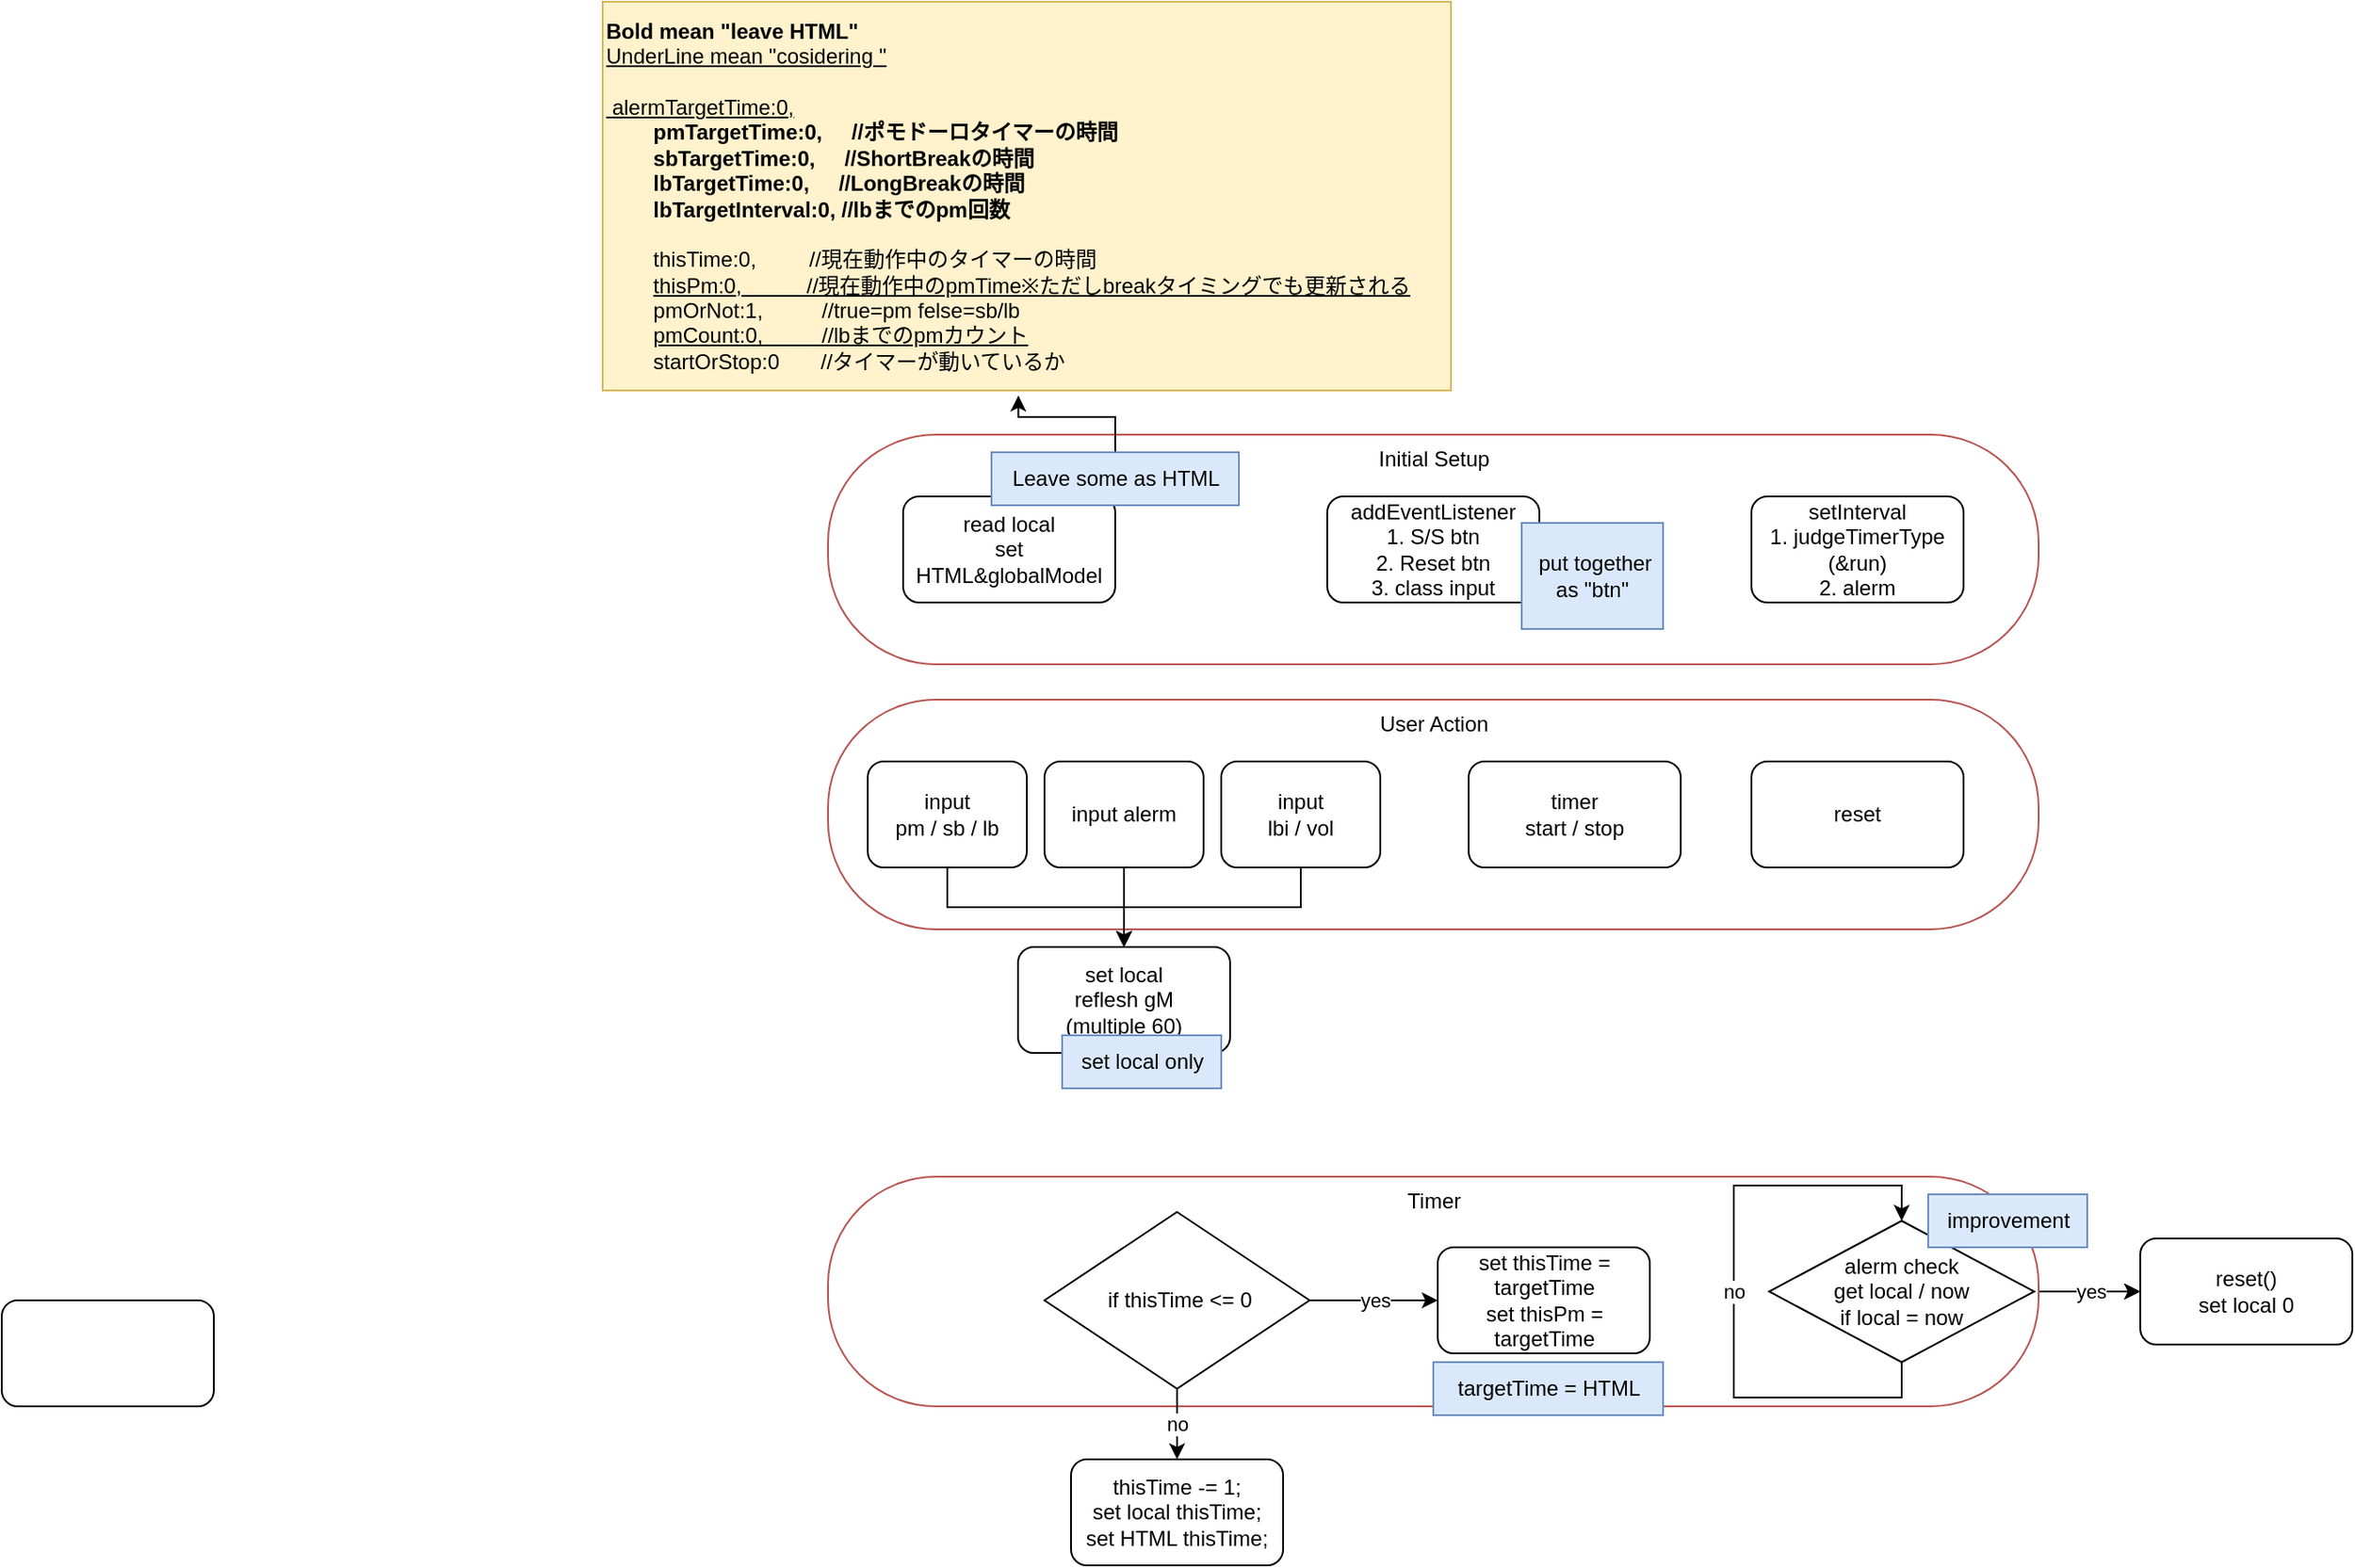 <mxfile version="21.2.9" type="github">
  <diagram id="C5RBs43oDa-KdzZeNtuy" name="Page-1">
    <mxGraphModel dx="1877" dy="1758" grid="1" gridSize="10" guides="1" tooltips="1" connect="1" arrows="1" fold="1" page="1" pageScale="1" pageWidth="827" pageHeight="1169" math="0" shadow="0">
      <root>
        <mxCell id="WIyWlLk6GJQsqaUBKTNV-0" />
        <mxCell id="WIyWlLk6GJQsqaUBKTNV-1" parent="WIyWlLk6GJQsqaUBKTNV-0" />
        <mxCell id="5b2jyDOxQUVGg5l7Tt2y-8" value="" style="edgeStyle=orthogonalEdgeStyle;rounded=0;orthogonalLoop=1;jettySize=auto;html=1;" edge="1" parent="WIyWlLk6GJQsqaUBKTNV-1" source="oFWXeESCWo54ghwl4vYp-5" target="5b2jyDOxQUVGg5l7Tt2y-7">
          <mxGeometry relative="1" as="geometry" />
        </mxCell>
        <mxCell id="5b2jyDOxQUVGg5l7Tt2y-9" value="yes" style="edgeStyle=orthogonalEdgeStyle;rounded=0;orthogonalLoop=1;jettySize=auto;html=1;" edge="1" parent="WIyWlLk6GJQsqaUBKTNV-1" source="oFWXeESCWo54ghwl4vYp-5" target="5b2jyDOxQUVGg5l7Tt2y-7">
          <mxGeometry relative="1" as="geometry" />
        </mxCell>
        <mxCell id="oFWXeESCWo54ghwl4vYp-5" value="Timer" style="rounded=1;whiteSpace=wrap;html=1;fillColor=none;arcSize=47;horizontal=1;verticalAlign=top;labelBackgroundColor=default;strokeColor=#b85450;" parent="WIyWlLk6GJQsqaUBKTNV-1" vertex="1">
          <mxGeometry x="37.5" y="430" width="685" height="130" as="geometry" />
        </mxCell>
        <mxCell id="zXXLbMJ7P0liG0kW_EDq-13" value="&lt;div&gt;&lt;b&gt;Bold mean &quot;leave HTML&quot;&lt;/b&gt;&lt;/div&gt;&lt;div&gt;&lt;div style=&quot;border-color: var(--border-color);&quot;&gt;&lt;u style=&quot;border-color: var(--border-color);&quot;&gt;UnderLine mean &quot;cosidering &quot;&lt;/u&gt;&lt;/div&gt;&lt;/div&gt;&lt;div style=&quot;border-color: var(--border-color);&quot;&gt;&lt;u style=&quot;border-color: var(--border-color);&quot;&gt;&lt;br&gt;&lt;/u&gt;&lt;/div&gt;&lt;div&gt;&lt;span style=&quot;&quot;&gt; &lt;/span&gt;&lt;span style=&quot;&quot;&gt; &lt;/span&gt;&lt;u&gt;&lt;span style=&quot;white-space: pre;&quot;&gt; &lt;/span&gt;alermTargetTime:0,&lt;/u&gt;&amp;nbsp;&lt;/div&gt;&lt;div&gt;&amp;nbsp; &amp;nbsp; &amp;nbsp; &amp;nbsp;&lt;b&gt; pmTargetTime:0,&amp;nbsp; &amp;nbsp; &amp;nbsp;//ポモドーロタイマーの時間&lt;/b&gt;&lt;/div&gt;&lt;div&gt;&amp;nbsp; &amp;nbsp; &amp;nbsp; &amp;nbsp; &lt;b&gt;sbTargetTime:0,&amp;nbsp; &amp;nbsp; &amp;nbsp;//ShortBreakの時間&lt;/b&gt;&lt;/div&gt;&lt;div&gt;&lt;b&gt;&amp;nbsp; &amp;nbsp; &amp;nbsp; &amp;nbsp; lbTargetTime:0,&amp;nbsp; &amp;nbsp; &amp;nbsp;//LongBreakの時間&lt;/b&gt;&lt;/div&gt;&lt;div&gt;&amp;nbsp; &amp;nbsp; &amp;nbsp; &amp;nbsp; &lt;b&gt;lbTargetInterval:0, //lbまでのpm回数&lt;/b&gt;&lt;/div&gt;&lt;div&gt;&lt;br&gt;&lt;/div&gt;&lt;div&gt;&lt;span style=&quot;background-color: initial;&quot;&gt;&amp;nbsp; &amp;nbsp; &amp;nbsp; &amp;nbsp; thisTime:0,&amp;nbsp; &amp;nbsp; &amp;nbsp; &amp;nbsp; &amp;nbsp;//現在動作中のタイマーの時間&lt;/span&gt;&lt;br&gt;&lt;/div&gt;&lt;div&gt;&amp;nbsp; &amp;nbsp; &amp;nbsp; &amp;nbsp; &lt;u&gt;thisPm:0,&amp;nbsp; &amp;nbsp; &amp;nbsp; &amp;nbsp; &amp;nbsp; &amp;nbsp;//現在動作中のpmTime※ただしbreakタイミングでも更新される&lt;/u&gt;&lt;/div&gt;&lt;div&gt;&amp;nbsp; &amp;nbsp; &amp;nbsp; &amp;nbsp; pmOrNot:1,&amp;nbsp; &amp;nbsp; &amp;nbsp; &amp;nbsp; &amp;nbsp; //true=pm felse=sb/lb&lt;/div&gt;&lt;div&gt;&amp;nbsp; &amp;nbsp; &amp;nbsp; &amp;nbsp; &lt;u&gt;pmCount:0,&amp;nbsp; &amp;nbsp; &amp;nbsp; &amp;nbsp; &amp;nbsp; //lbまでのpmカウント&lt;/u&gt;&lt;/div&gt;&lt;div&gt;&amp;nbsp; &amp;nbsp; &amp;nbsp; &amp;nbsp; startOrStop:0&amp;nbsp; &amp;nbsp; &amp;nbsp; &amp;nbsp;//タイマーが動いているか&lt;/div&gt;" style="text;html=1;align=left;verticalAlign=middle;resizable=0;points=[];autosize=1;strokeColor=#d6b656;fillColor=#fff2cc;labelPosition=center;verticalLabelPosition=middle;" parent="WIyWlLk6GJQsqaUBKTNV-1" vertex="1">
          <mxGeometry x="-90" y="-235" width="480" height="220" as="geometry" />
        </mxCell>
        <mxCell id="zXXLbMJ7P0liG0kW_EDq-2" value="User Action" style="rounded=1;whiteSpace=wrap;html=1;fillColor=none;arcSize=47;horizontal=1;verticalAlign=top;labelBackgroundColor=default;strokeColor=#b85450;" parent="WIyWlLk6GJQsqaUBKTNV-1" vertex="1">
          <mxGeometry x="37.5" y="160" width="685" height="130" as="geometry" />
        </mxCell>
        <mxCell id="oFWXeESCWo54ghwl4vYp-1" value="" style="edgeStyle=orthogonalEdgeStyle;rounded=0;orthogonalLoop=1;jettySize=auto;html=1;" parent="WIyWlLk6GJQsqaUBKTNV-1" source="WIyWlLk6GJQsqaUBKTNV-3" target="oFWXeESCWo54ghwl4vYp-0" edge="1">
          <mxGeometry relative="1" as="geometry" />
        </mxCell>
        <mxCell id="WIyWlLk6GJQsqaUBKTNV-3" value="input&lt;br&gt;pm / sb / lb" style="rounded=1;whiteSpace=wrap;html=1;fontSize=12;glass=0;strokeWidth=1;shadow=0;" parent="WIyWlLk6GJQsqaUBKTNV-1" vertex="1">
          <mxGeometry x="60" y="195" width="90" height="60" as="geometry" />
        </mxCell>
        <mxCell id="zXXLbMJ7P0liG0kW_EDq-0" value="timer&lt;br&gt;start / stop" style="rounded=1;whiteSpace=wrap;html=1;" parent="WIyWlLk6GJQsqaUBKTNV-1" vertex="1">
          <mxGeometry x="400" y="195" width="120" height="60" as="geometry" />
        </mxCell>
        <mxCell id="zXXLbMJ7P0liG0kW_EDq-1" value="reset" style="rounded=1;whiteSpace=wrap;html=1;" parent="WIyWlLk6GJQsqaUBKTNV-1" vertex="1">
          <mxGeometry x="560" y="195" width="120" height="60" as="geometry" />
        </mxCell>
        <mxCell id="oFWXeESCWo54ghwl4vYp-2" value="" style="edgeStyle=orthogonalEdgeStyle;rounded=0;orthogonalLoop=1;jettySize=auto;html=1;" parent="WIyWlLk6GJQsqaUBKTNV-1" source="zXXLbMJ7P0liG0kW_EDq-6" target="oFWXeESCWo54ghwl4vYp-0" edge="1">
          <mxGeometry relative="1" as="geometry" />
        </mxCell>
        <mxCell id="zXXLbMJ7P0liG0kW_EDq-6" value="input&lt;br&gt;lbi / vol" style="rounded=1;whiteSpace=wrap;html=1;" parent="WIyWlLk6GJQsqaUBKTNV-1" vertex="1">
          <mxGeometry x="260" y="195" width="90" height="60" as="geometry" />
        </mxCell>
        <mxCell id="zXXLbMJ7P0liG0kW_EDq-7" value="Initial Setup" style="rounded=1;whiteSpace=wrap;html=1;fillColor=none;arcSize=47;horizontal=1;verticalAlign=top;labelBackgroundColor=default;strokeColor=#b85450;" parent="WIyWlLk6GJQsqaUBKTNV-1" vertex="1">
          <mxGeometry x="37.5" y="10" width="685" height="130" as="geometry" />
        </mxCell>
        <mxCell id="zXXLbMJ7P0liG0kW_EDq-8" value="read local&lt;br&gt;set HTML&amp;amp;globalModel" style="rounded=1;whiteSpace=wrap;html=1;" parent="WIyWlLk6GJQsqaUBKTNV-1" vertex="1">
          <mxGeometry x="80" y="45" width="120" height="60" as="geometry" />
        </mxCell>
        <mxCell id="zXXLbMJ7P0liG0kW_EDq-9" value="addEventListener&lt;br&gt;1. S/S btn&lt;br&gt;2. Reset btn&lt;br&gt;3. class input" style="rounded=1;whiteSpace=wrap;html=1;" parent="WIyWlLk6GJQsqaUBKTNV-1" vertex="1">
          <mxGeometry x="320" y="45" width="120" height="60" as="geometry" />
        </mxCell>
        <mxCell id="zXXLbMJ7P0liG0kW_EDq-10" value="setInterval&lt;br&gt;1. judgeTimerType (&amp;amp;run)&lt;br&gt;2. alerm" style="rounded=1;whiteSpace=wrap;html=1;" parent="WIyWlLk6GJQsqaUBKTNV-1" vertex="1">
          <mxGeometry x="560" y="45" width="120" height="60" as="geometry" />
        </mxCell>
        <mxCell id="zXXLbMJ7P0liG0kW_EDq-11" value="&amp;nbsp;put together as &quot;btn&quot;" style="text;html=1;strokeColor=#6c8ebf;fillColor=#dae8fc;align=center;verticalAlign=middle;whiteSpace=wrap;rounded=0;" parent="WIyWlLk6GJQsqaUBKTNV-1" vertex="1">
          <mxGeometry x="430" y="60" width="80" height="60" as="geometry" />
        </mxCell>
        <mxCell id="zXXLbMJ7P0liG0kW_EDq-16" style="edgeStyle=orthogonalEdgeStyle;rounded=0;orthogonalLoop=1;jettySize=auto;html=1;entryX=0.49;entryY=1.013;entryDx=0;entryDy=0;entryPerimeter=0;" parent="WIyWlLk6GJQsqaUBKTNV-1" source="zXXLbMJ7P0liG0kW_EDq-12" target="zXXLbMJ7P0liG0kW_EDq-13" edge="1">
          <mxGeometry relative="1" as="geometry" />
        </mxCell>
        <mxCell id="zXXLbMJ7P0liG0kW_EDq-12" value="Leave some as HTML" style="text;html=1;align=center;verticalAlign=middle;resizable=0;points=[];autosize=1;strokeColor=#6c8ebf;fillColor=#dae8fc;" parent="WIyWlLk6GJQsqaUBKTNV-1" vertex="1">
          <mxGeometry x="130" y="20" width="140" height="30" as="geometry" />
        </mxCell>
        <mxCell id="oFWXeESCWo54ghwl4vYp-0" value="set local&lt;br&gt;reflesh gM&lt;br&gt;(multiple 60)" style="rounded=1;whiteSpace=wrap;html=1;" parent="WIyWlLk6GJQsqaUBKTNV-1" vertex="1">
          <mxGeometry x="145" y="300" width="120" height="60" as="geometry" />
        </mxCell>
        <mxCell id="oFWXeESCWo54ghwl4vYp-3" value="set local only" style="text;html=1;align=center;verticalAlign=middle;resizable=0;points=[];autosize=1;strokeColor=#6c8ebf;fillColor=#dae8fc;" parent="WIyWlLk6GJQsqaUBKTNV-1" vertex="1">
          <mxGeometry x="170" y="350" width="90" height="30" as="geometry" />
        </mxCell>
        <mxCell id="oFWXeESCWo54ghwl4vYp-4" value="thisTime -= 1;&lt;br&gt;set local thisTime;&lt;br&gt;set HTML thisTime;" style="rounded=1;whiteSpace=wrap;html=1;" parent="WIyWlLk6GJQsqaUBKTNV-1" vertex="1">
          <mxGeometry x="175" y="590" width="120" height="60" as="geometry" />
        </mxCell>
        <mxCell id="oFWXeESCWo54ghwl4vYp-11" value="yes" style="edgeStyle=orthogonalEdgeStyle;rounded=0;orthogonalLoop=1;jettySize=auto;html=1;entryX=0;entryY=0.5;entryDx=0;entryDy=0;" parent="WIyWlLk6GJQsqaUBKTNV-1" source="oFWXeESCWo54ghwl4vYp-6" target="oFWXeESCWo54ghwl4vYp-10" edge="1">
          <mxGeometry relative="1" as="geometry" />
        </mxCell>
        <mxCell id="oFWXeESCWo54ghwl4vYp-15" value="no" style="edgeStyle=orthogonalEdgeStyle;rounded=0;orthogonalLoop=1;jettySize=auto;html=1;" parent="WIyWlLk6GJQsqaUBKTNV-1" source="oFWXeESCWo54ghwl4vYp-6" target="oFWXeESCWo54ghwl4vYp-4" edge="1">
          <mxGeometry relative="1" as="geometry" />
        </mxCell>
        <mxCell id="oFWXeESCWo54ghwl4vYp-6" value="&amp;nbsp;if thisTime &amp;lt;= 0" style="rhombus;whiteSpace=wrap;html=1;" parent="WIyWlLk6GJQsqaUBKTNV-1" vertex="1">
          <mxGeometry x="160" y="450" width="150" height="100" as="geometry" />
        </mxCell>
        <mxCell id="oFWXeESCWo54ghwl4vYp-10" value="set thisTime = targetTime&lt;br&gt;set thisPm = targetTime" style="rounded=1;whiteSpace=wrap;html=1;" parent="WIyWlLk6GJQsqaUBKTNV-1" vertex="1">
          <mxGeometry x="382.5" y="470" width="120" height="60" as="geometry" />
        </mxCell>
        <mxCell id="oFWXeESCWo54ghwl4vYp-17" value="" style="rounded=1;whiteSpace=wrap;html=1;" parent="WIyWlLk6GJQsqaUBKTNV-1" vertex="1">
          <mxGeometry x="-430" y="500" width="120" height="60" as="geometry" />
        </mxCell>
        <mxCell id="5b2jyDOxQUVGg5l7Tt2y-3" value="" style="edgeStyle=orthogonalEdgeStyle;rounded=0;orthogonalLoop=1;jettySize=auto;html=1;" edge="1" parent="WIyWlLk6GJQsqaUBKTNV-1" source="5b2jyDOxQUVGg5l7Tt2y-1" target="oFWXeESCWo54ghwl4vYp-0">
          <mxGeometry relative="1" as="geometry" />
        </mxCell>
        <mxCell id="5b2jyDOxQUVGg5l7Tt2y-1" value="input alerm" style="rounded=1;whiteSpace=wrap;html=1;" vertex="1" parent="WIyWlLk6GJQsqaUBKTNV-1">
          <mxGeometry x="160" y="195" width="90" height="60" as="geometry" />
        </mxCell>
        <mxCell id="5b2jyDOxQUVGg5l7Tt2y-6" value="no" style="edgeStyle=orthogonalEdgeStyle;rounded=0;orthogonalLoop=1;jettySize=auto;html=1;exitX=0.5;exitY=1;exitDx=0;exitDy=0;entryX=0.5;entryY=0;entryDx=0;entryDy=0;" edge="1" parent="WIyWlLk6GJQsqaUBKTNV-1" source="5b2jyDOxQUVGg5l7Tt2y-5" target="5b2jyDOxQUVGg5l7Tt2y-5">
          <mxGeometry relative="1" as="geometry">
            <mxPoint x="645" y="650" as="targetPoint" />
            <Array as="points">
              <mxPoint x="645" y="555" />
              <mxPoint x="550" y="555" />
              <mxPoint x="550" y="435" />
              <mxPoint x="645" y="435" />
            </Array>
          </mxGeometry>
        </mxCell>
        <mxCell id="5b2jyDOxQUVGg5l7Tt2y-5" value="alerm check&lt;br&gt;get local / now&lt;br&gt;if local = now" style="rhombus;whiteSpace=wrap;html=1;" vertex="1" parent="WIyWlLk6GJQsqaUBKTNV-1">
          <mxGeometry x="570" y="455" width="150" height="80" as="geometry" />
        </mxCell>
        <mxCell id="5b2jyDOxQUVGg5l7Tt2y-7" value="reset()&lt;br&gt;set local 0" style="rounded=1;whiteSpace=wrap;html=1;" vertex="1" parent="WIyWlLk6GJQsqaUBKTNV-1">
          <mxGeometry x="780" y="465" width="120" height="60" as="geometry" />
        </mxCell>
        <mxCell id="5b2jyDOxQUVGg5l7Tt2y-4" value="improvement" style="text;html=1;align=center;verticalAlign=middle;resizable=0;points=[];autosize=1;strokeColor=#6c8ebf;fillColor=#dae8fc;" vertex="1" parent="WIyWlLk6GJQsqaUBKTNV-1">
          <mxGeometry x="660" y="440" width="90" height="30" as="geometry" />
        </mxCell>
        <mxCell id="5b2jyDOxQUVGg5l7Tt2y-10" value="targetTime = HTML" style="text;html=1;align=center;verticalAlign=middle;resizable=0;points=[];autosize=1;strokeColor=#6c8ebf;fillColor=#dae8fc;" vertex="1" parent="WIyWlLk6GJQsqaUBKTNV-1">
          <mxGeometry x="380" y="535" width="130" height="30" as="geometry" />
        </mxCell>
      </root>
    </mxGraphModel>
  </diagram>
</mxfile>

